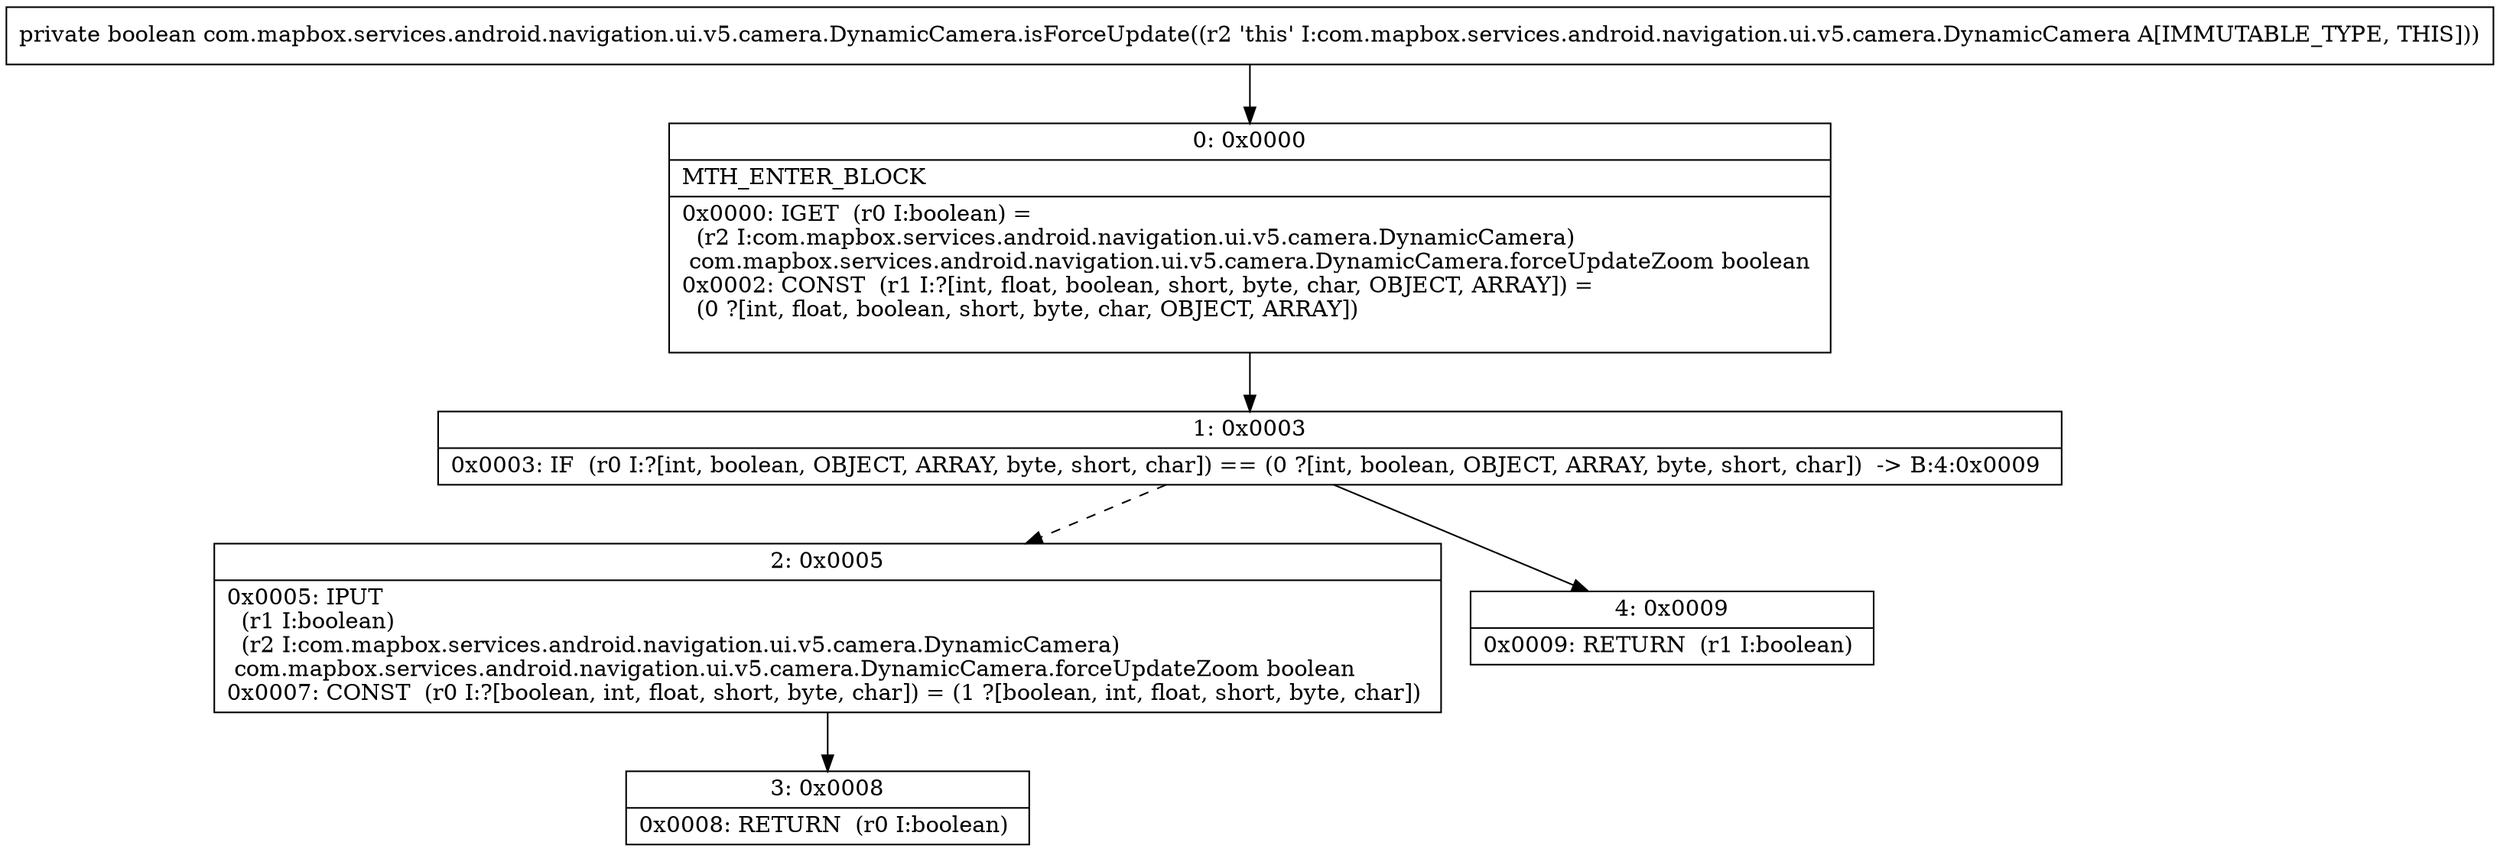 digraph "CFG forcom.mapbox.services.android.navigation.ui.v5.camera.DynamicCamera.isForceUpdate()Z" {
Node_0 [shape=record,label="{0\:\ 0x0000|MTH_ENTER_BLOCK\l|0x0000: IGET  (r0 I:boolean) = \l  (r2 I:com.mapbox.services.android.navigation.ui.v5.camera.DynamicCamera)\l com.mapbox.services.android.navigation.ui.v5.camera.DynamicCamera.forceUpdateZoom boolean \l0x0002: CONST  (r1 I:?[int, float, boolean, short, byte, char, OBJECT, ARRAY]) = \l  (0 ?[int, float, boolean, short, byte, char, OBJECT, ARRAY])\l \l}"];
Node_1 [shape=record,label="{1\:\ 0x0003|0x0003: IF  (r0 I:?[int, boolean, OBJECT, ARRAY, byte, short, char]) == (0 ?[int, boolean, OBJECT, ARRAY, byte, short, char])  \-\> B:4:0x0009 \l}"];
Node_2 [shape=record,label="{2\:\ 0x0005|0x0005: IPUT  \l  (r1 I:boolean)\l  (r2 I:com.mapbox.services.android.navigation.ui.v5.camera.DynamicCamera)\l com.mapbox.services.android.navigation.ui.v5.camera.DynamicCamera.forceUpdateZoom boolean \l0x0007: CONST  (r0 I:?[boolean, int, float, short, byte, char]) = (1 ?[boolean, int, float, short, byte, char]) \l}"];
Node_3 [shape=record,label="{3\:\ 0x0008|0x0008: RETURN  (r0 I:boolean) \l}"];
Node_4 [shape=record,label="{4\:\ 0x0009|0x0009: RETURN  (r1 I:boolean) \l}"];
MethodNode[shape=record,label="{private boolean com.mapbox.services.android.navigation.ui.v5.camera.DynamicCamera.isForceUpdate((r2 'this' I:com.mapbox.services.android.navigation.ui.v5.camera.DynamicCamera A[IMMUTABLE_TYPE, THIS])) }"];
MethodNode -> Node_0;
Node_0 -> Node_1;
Node_1 -> Node_2[style=dashed];
Node_1 -> Node_4;
Node_2 -> Node_3;
}

